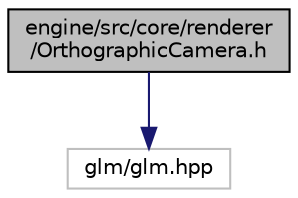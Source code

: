digraph "engine/src/core/renderer/OrthographicCamera.h"
{
 // LATEX_PDF_SIZE
  edge [fontname="Helvetica",fontsize="10",labelfontname="Helvetica",labelfontsize="10"];
  node [fontname="Helvetica",fontsize="10",shape=record];
  Node1 [label="engine/src/core/renderer\l/OrthographicCamera.h",height=0.2,width=0.4,color="black", fillcolor="grey75", style="filled", fontcolor="black",tooltip="A 2D orthographic camera implementation that is compatible with the renderer."];
  Node1 -> Node2 [color="midnightblue",fontsize="10",style="solid",fontname="Helvetica"];
  Node2 [label="glm/glm.hpp",height=0.2,width=0.4,color="grey75", fillcolor="white", style="filled",tooltip=" "];
}
